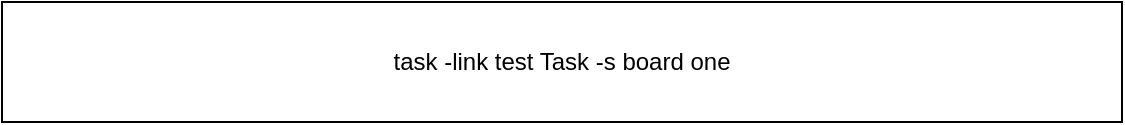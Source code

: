 <mxfile version="21.6.8" type="device">
  <diagram name="Strona-1" id="9vvK_O0boP1A1FQ_PxLW">
    <mxGraphModel dx="1292" dy="965" grid="1" gridSize="10" guides="1" tooltips="1" connect="1" arrows="1" fold="1" page="1" pageScale="1" pageWidth="1169" pageHeight="827" math="0" shadow="0">
      <root>
        <mxCell id="0" />
        <mxCell id="1" parent="0" />
        <mxCell id="Sj-EMECyyOhkUivk2X57-1" value="task -link test Task -s board one" style="rounded=0;whiteSpace=wrap;html=1;" vertex="1" parent="1">
          <mxGeometry x="60" y="50" width="560" height="60" as="geometry" />
        </mxCell>
      </root>
    </mxGraphModel>
  </diagram>
</mxfile>
